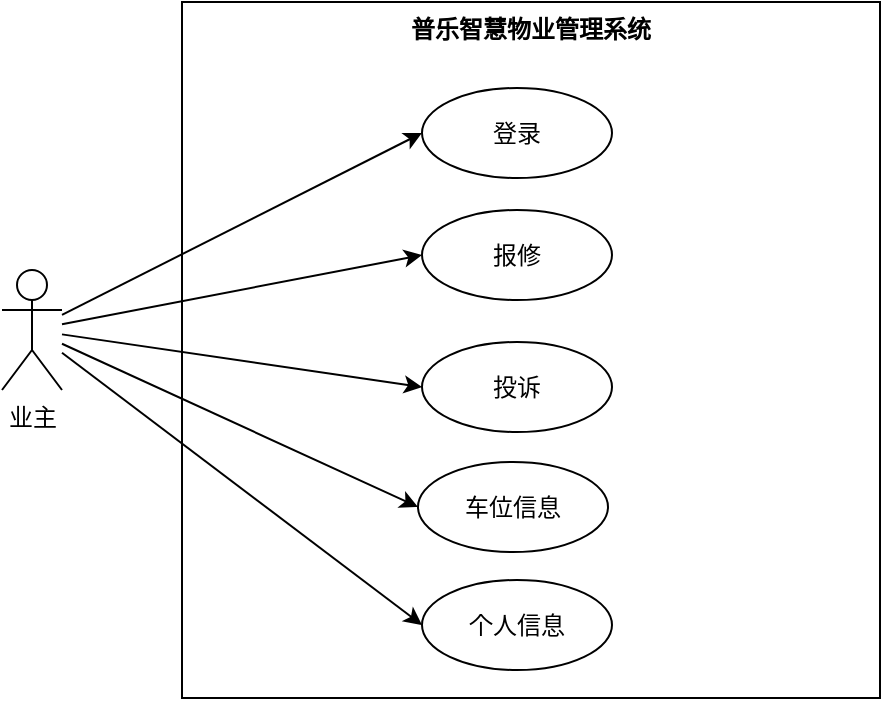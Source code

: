 <mxfile version="20.4.0" type="github" pages="2">
  <diagram id="rIkbeCnowxgNKXRENkBx" name="第 1 页">
    <mxGraphModel dx="716" dy="476" grid="0" gridSize="10" guides="1" tooltips="1" connect="1" arrows="1" fold="1" page="1" pageScale="1" pageWidth="827" pageHeight="1169" math="0" shadow="0">
      <root>
        <mxCell id="0" />
        <mxCell id="1" parent="0" />
        <mxCell id="Hkmc3YgE72z5YMWXdEOs-1" value="普乐智慧物业管理系统" style="shape=rect;html=1;verticalAlign=top;fontStyle=1;whiteSpace=wrap;align=center;" vertex="1" parent="1">
          <mxGeometry x="208" y="86" width="349" height="348" as="geometry" />
        </mxCell>
        <mxCell id="Hkmc3YgE72z5YMWXdEOs-9" style="rounded=0;orthogonalLoop=1;jettySize=auto;html=1;entryX=0;entryY=0.5;entryDx=0;entryDy=0;" edge="1" parent="1" source="Hkmc3YgE72z5YMWXdEOs-2" target="Hkmc3YgE72z5YMWXdEOs-5">
          <mxGeometry relative="1" as="geometry" />
        </mxCell>
        <mxCell id="Hkmc3YgE72z5YMWXdEOs-10" style="edgeStyle=none;rounded=0;orthogonalLoop=1;jettySize=auto;html=1;entryX=0;entryY=0.5;entryDx=0;entryDy=0;" edge="1" parent="1" source="Hkmc3YgE72z5YMWXdEOs-2" target="Hkmc3YgE72z5YMWXdEOs-6">
          <mxGeometry relative="1" as="geometry" />
        </mxCell>
        <mxCell id="Hkmc3YgE72z5YMWXdEOs-11" style="edgeStyle=none;rounded=0;orthogonalLoop=1;jettySize=auto;html=1;entryX=0;entryY=0.5;entryDx=0;entryDy=0;" edge="1" parent="1" source="Hkmc3YgE72z5YMWXdEOs-2" target="Hkmc3YgE72z5YMWXdEOs-7">
          <mxGeometry relative="1" as="geometry" />
        </mxCell>
        <mxCell id="Hkmc3YgE72z5YMWXdEOs-12" style="edgeStyle=none;rounded=0;orthogonalLoop=1;jettySize=auto;html=1;entryX=0;entryY=0.5;entryDx=0;entryDy=0;" edge="1" parent="1" source="Hkmc3YgE72z5YMWXdEOs-2" target="Hkmc3YgE72z5YMWXdEOs-8">
          <mxGeometry relative="1" as="geometry" />
        </mxCell>
        <mxCell id="Hkmc3YgE72z5YMWXdEOs-14" style="edgeStyle=none;rounded=0;orthogonalLoop=1;jettySize=auto;html=1;entryX=0;entryY=0.5;entryDx=0;entryDy=0;" edge="1" parent="1" source="Hkmc3YgE72z5YMWXdEOs-2" target="Hkmc3YgE72z5YMWXdEOs-13">
          <mxGeometry relative="1" as="geometry" />
        </mxCell>
        <mxCell id="Hkmc3YgE72z5YMWXdEOs-2" value="业主" style="shape=umlActor;html=1;verticalLabelPosition=bottom;verticalAlign=top;align=center;" vertex="1" parent="1">
          <mxGeometry x="118" y="220" width="30" height="60" as="geometry" />
        </mxCell>
        <mxCell id="Hkmc3YgE72z5YMWXdEOs-5" value="登录" style="ellipse;whiteSpace=wrap;html=1;" vertex="1" parent="1">
          <mxGeometry x="328" y="129" width="95" height="45" as="geometry" />
        </mxCell>
        <mxCell id="Hkmc3YgE72z5YMWXdEOs-6" value="报修" style="ellipse;whiteSpace=wrap;html=1;" vertex="1" parent="1">
          <mxGeometry x="328" y="190" width="95" height="45" as="geometry" />
        </mxCell>
        <mxCell id="Hkmc3YgE72z5YMWXdEOs-7" value="投诉" style="ellipse;whiteSpace=wrap;html=1;" vertex="1" parent="1">
          <mxGeometry x="328" y="256" width="95" height="45" as="geometry" />
        </mxCell>
        <mxCell id="Hkmc3YgE72z5YMWXdEOs-8" value="个人信息" style="ellipse;whiteSpace=wrap;html=1;" vertex="1" parent="1">
          <mxGeometry x="328" y="375" width="95" height="45" as="geometry" />
        </mxCell>
        <mxCell id="Hkmc3YgE72z5YMWXdEOs-13" value="车位信息" style="ellipse;whiteSpace=wrap;html=1;" vertex="1" parent="1">
          <mxGeometry x="326" y="316" width="95" height="45" as="geometry" />
        </mxCell>
      </root>
    </mxGraphModel>
  </diagram>
  <diagram id="f1EM5GFbO70d2GMtLPYb" name="第 2 页">
    <mxGraphModel dx="716" dy="442" grid="0" gridSize="10" guides="1" tooltips="1" connect="1" arrows="1" fold="1" page="1" pageScale="1" pageWidth="827" pageHeight="1169" math="0" shadow="0">
      <root>
        <mxCell id="0" />
        <mxCell id="1" parent="0" />
        <mxCell id="rC3h6kMHCw1naXh93Rfr-1" value="普乐智慧物业管理系统" style="shape=rect;html=1;verticalAlign=top;fontStyle=1;whiteSpace=wrap;align=center;" vertex="1" parent="1">
          <mxGeometry x="208" y="86" width="349" height="681" as="geometry" />
        </mxCell>
        <mxCell id="rC3h6kMHCw1naXh93Rfr-2" style="rounded=0;orthogonalLoop=1;jettySize=auto;html=1;entryX=0;entryY=0.5;entryDx=0;entryDy=0;" edge="1" parent="1" source="rC3h6kMHCw1naXh93Rfr-7" target="rC3h6kMHCw1naXh93Rfr-8">
          <mxGeometry relative="1" as="geometry" />
        </mxCell>
        <mxCell id="rC3h6kMHCw1naXh93Rfr-3" style="edgeStyle=none;rounded=0;orthogonalLoop=1;jettySize=auto;html=1;entryX=0;entryY=0.5;entryDx=0;entryDy=0;" edge="1" parent="1" source="rC3h6kMHCw1naXh93Rfr-7" target="rC3h6kMHCw1naXh93Rfr-9">
          <mxGeometry relative="1" as="geometry" />
        </mxCell>
        <mxCell id="rC3h6kMHCw1naXh93Rfr-4" style="edgeStyle=none;rounded=0;orthogonalLoop=1;jettySize=auto;html=1;entryX=0;entryY=0.5;entryDx=0;entryDy=0;" edge="1" parent="1" source="rC3h6kMHCw1naXh93Rfr-7" target="rC3h6kMHCw1naXh93Rfr-10">
          <mxGeometry relative="1" as="geometry" />
        </mxCell>
        <mxCell id="rC3h6kMHCw1naXh93Rfr-5" style="edgeStyle=none;rounded=0;orthogonalLoop=1;jettySize=auto;html=1;entryX=0;entryY=0.5;entryDx=0;entryDy=0;" edge="1" parent="1" source="rC3h6kMHCw1naXh93Rfr-7" target="rC3h6kMHCw1naXh93Rfr-11">
          <mxGeometry relative="1" as="geometry" />
        </mxCell>
        <mxCell id="rC3h6kMHCw1naXh93Rfr-6" style="edgeStyle=none;rounded=0;orthogonalLoop=1;jettySize=auto;html=1;entryX=0;entryY=0.5;entryDx=0;entryDy=0;" edge="1" parent="1" source="rC3h6kMHCw1naXh93Rfr-7" target="rC3h6kMHCw1naXh93Rfr-12">
          <mxGeometry relative="1" as="geometry" />
        </mxCell>
        <mxCell id="rC3h6kMHCw1naXh93Rfr-35" style="edgeStyle=none;rounded=0;orthogonalLoop=1;jettySize=auto;html=1;entryX=0;entryY=0.5;entryDx=0;entryDy=0;" edge="1" parent="1" source="rC3h6kMHCw1naXh93Rfr-7" target="rC3h6kMHCw1naXh93Rfr-28">
          <mxGeometry relative="1" as="geometry" />
        </mxCell>
        <mxCell id="rC3h6kMHCw1naXh93Rfr-36" style="edgeStyle=none;rounded=0;orthogonalLoop=1;jettySize=auto;html=1;entryX=0;entryY=0.5;entryDx=0;entryDy=0;" edge="1" parent="1" source="rC3h6kMHCw1naXh93Rfr-7" target="rC3h6kMHCw1naXh93Rfr-29">
          <mxGeometry relative="1" as="geometry" />
        </mxCell>
        <mxCell id="rC3h6kMHCw1naXh93Rfr-37" style="edgeStyle=none;rounded=0;orthogonalLoop=1;jettySize=auto;html=1;entryX=0;entryY=0.5;entryDx=0;entryDy=0;" edge="1" parent="1" source="rC3h6kMHCw1naXh93Rfr-7" target="rC3h6kMHCw1naXh93Rfr-30">
          <mxGeometry relative="1" as="geometry" />
        </mxCell>
        <mxCell id="rC3h6kMHCw1naXh93Rfr-38" style="edgeStyle=none;rounded=0;orthogonalLoop=1;jettySize=auto;html=1;entryX=0;entryY=0.5;entryDx=0;entryDy=0;" edge="1" parent="1" source="rC3h6kMHCw1naXh93Rfr-7" target="rC3h6kMHCw1naXh93Rfr-31">
          <mxGeometry relative="1" as="geometry" />
        </mxCell>
        <mxCell id="rC3h6kMHCw1naXh93Rfr-39" style="edgeStyle=none;rounded=0;orthogonalLoop=1;jettySize=auto;html=1;entryX=0.039;entryY=0.326;entryDx=0;entryDy=0;entryPerimeter=0;" edge="1" parent="1" source="rC3h6kMHCw1naXh93Rfr-7" target="rC3h6kMHCw1naXh93Rfr-33">
          <mxGeometry relative="1" as="geometry" />
        </mxCell>
        <mxCell id="rC3h6kMHCw1naXh93Rfr-40" style="edgeStyle=none;rounded=0;orthogonalLoop=1;jettySize=auto;html=1;entryX=-0.004;entryY=0.311;entryDx=0;entryDy=0;entryPerimeter=0;" edge="1" parent="1" source="rC3h6kMHCw1naXh93Rfr-7" target="rC3h6kMHCw1naXh93Rfr-34">
          <mxGeometry relative="1" as="geometry" />
        </mxCell>
        <mxCell id="rC3h6kMHCw1naXh93Rfr-7" value="管理员" style="shape=umlActor;html=1;verticalLabelPosition=bottom;verticalAlign=top;align=center;" vertex="1" parent="1">
          <mxGeometry x="107" y="392" width="30" height="60" as="geometry" />
        </mxCell>
        <mxCell id="rC3h6kMHCw1naXh93Rfr-8" value="登录" style="ellipse;whiteSpace=wrap;html=1;" vertex="1" parent="1">
          <mxGeometry x="328" y="129" width="95" height="45" as="geometry" />
        </mxCell>
        <mxCell id="rC3h6kMHCw1naXh93Rfr-9" value="楼宇管理" style="ellipse;whiteSpace=wrap;html=1;" vertex="1" parent="1">
          <mxGeometry x="328" y="190" width="95" height="45" as="geometry" />
        </mxCell>
        <mxCell id="rC3h6kMHCw1naXh93Rfr-10" value="房屋管理" style="ellipse;whiteSpace=wrap;html=1;" vertex="1" parent="1">
          <mxGeometry x="328" y="249" width="95" height="45" as="geometry" />
        </mxCell>
        <mxCell id="rC3h6kMHCw1naXh93Rfr-11" value="财务管理" style="ellipse;whiteSpace=wrap;html=1;" vertex="1" parent="1">
          <mxGeometry x="328" y="373" width="95" height="45" as="geometry" />
        </mxCell>
        <mxCell id="rC3h6kMHCw1naXh93Rfr-12" value="业主管理" style="ellipse;whiteSpace=wrap;html=1;" vertex="1" parent="1">
          <mxGeometry x="328" y="311" width="95" height="45" as="geometry" />
        </mxCell>
        <mxCell id="rC3h6kMHCw1naXh93Rfr-28" value="车位管理" style="ellipse;whiteSpace=wrap;html=1;" vertex="1" parent="1">
          <mxGeometry x="328" y="432" width="95" height="45" as="geometry" />
        </mxCell>
        <mxCell id="rC3h6kMHCw1naXh93Rfr-29" value="物业缴费管理" style="ellipse;whiteSpace=wrap;html=1;" vertex="1" parent="1">
          <mxGeometry x="330" y="491" width="95" height="45" as="geometry" />
        </mxCell>
        <mxCell id="rC3h6kMHCw1naXh93Rfr-30" value="抄表管理" style="ellipse;whiteSpace=wrap;html=1;" vertex="1" parent="1">
          <mxGeometry x="330" y="544" width="95" height="45" as="geometry" />
        </mxCell>
        <mxCell id="rC3h6kMHCw1naXh93Rfr-31" value="报修管理" style="ellipse;whiteSpace=wrap;html=1;" vertex="1" parent="1">
          <mxGeometry x="335" y="600" width="95" height="45" as="geometry" />
        </mxCell>
        <mxCell id="rC3h6kMHCw1naXh93Rfr-33" value="投诉管理" style="ellipse;whiteSpace=wrap;html=1;" vertex="1" parent="1">
          <mxGeometry x="335" y="658" width="95" height="45" as="geometry" />
        </mxCell>
        <mxCell id="rC3h6kMHCw1naXh93Rfr-34" value="用户管理" style="ellipse;whiteSpace=wrap;html=1;" vertex="1" parent="1">
          <mxGeometry x="335" y="714" width="95" height="45" as="geometry" />
        </mxCell>
      </root>
    </mxGraphModel>
  </diagram>
</mxfile>
